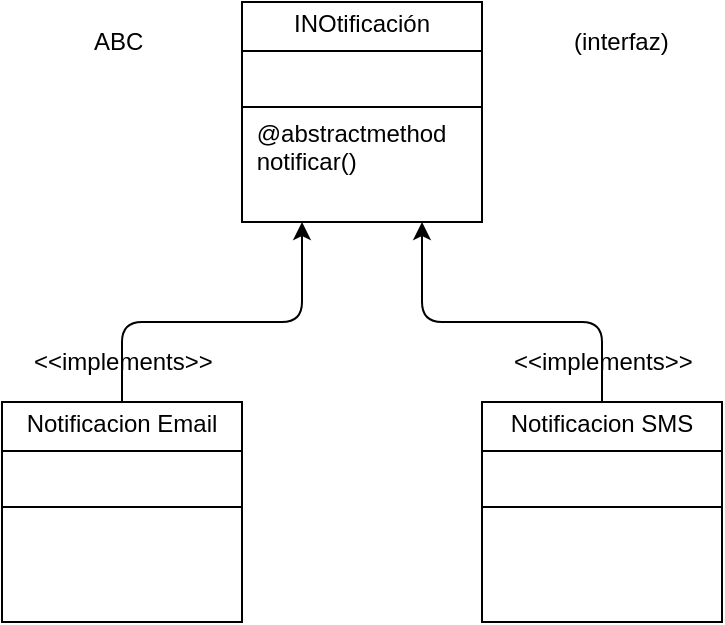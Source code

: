 <mxfile>
    <diagram id="fpqA6llO4qLymsq8tMfH" name="Ejercicio1">
        <mxGraphModel dx="1072" dy="505" grid="1" gridSize="10" guides="1" tooltips="1" connect="1" arrows="1" fold="1" page="1" pageScale="1" pageWidth="827" pageHeight="1169" math="0" shadow="0">
            <root>
                <mxCell id="0"/>
                <mxCell id="1" parent="0"/>
                <mxCell id="6" value="ABC" style="text;strokeColor=none;fillColor=none;align=left;verticalAlign=middle;spacingLeft=4;spacingRight=4;overflow=hidden;points=[[0,0.5],[1,0.5]];portConstraint=eastwest;rotatable=0;whiteSpace=wrap;html=1;" parent="1" vertex="1">
                    <mxGeometry x="40" y="120" width="40" height="40" as="geometry"/>
                </mxCell>
                <mxCell id="22x727OfWAUyPtoVfNh2-6" value="(interfaz)" style="text;strokeColor=none;fillColor=none;align=left;verticalAlign=middle;spacingLeft=4;spacingRight=4;overflow=hidden;points=[[0,0.5],[1,0.5]];portConstraint=eastwest;rotatable=0;whiteSpace=wrap;html=1;" parent="1" vertex="1">
                    <mxGeometry x="280" y="120" width="80" height="40" as="geometry"/>
                </mxCell>
                <mxCell id="22x727OfWAUyPtoVfNh2-8" value="&lt;p style=&quot;margin:0px;margin-top:4px;text-align:center;&quot;&gt;INOtificación&lt;/p&gt;&lt;hr size=&quot;1&quot; style=&quot;border-style:solid;&quot;&gt;&lt;p style=&quot;margin:0px;margin-left:4px;&quot;&gt;&lt;br&gt;&lt;/p&gt;&lt;hr size=&quot;1&quot; style=&quot;border-style:solid;&quot;&gt;&lt;p style=&quot;margin:0px;margin-left:4px;&quot;&gt;&amp;nbsp;@abstractmethod&lt;/p&gt;&lt;p style=&quot;margin:0px;margin-left:4px;&quot;&gt;&amp;nbsp;notificar()&lt;/p&gt;" style="verticalAlign=top;align=left;overflow=fill;html=1;whiteSpace=wrap;" parent="1" vertex="1">
                    <mxGeometry x="120" y="120" width="120" height="110" as="geometry"/>
                </mxCell>
                <mxCell id="22x727OfWAUyPtoVfNh2-16" style="edgeStyle=none;html=1;entryX=0.25;entryY=1;entryDx=0;entryDy=0;" parent="1" source="22x727OfWAUyPtoVfNh2-9" target="22x727OfWAUyPtoVfNh2-8" edge="1">
                    <mxGeometry relative="1" as="geometry">
                        <Array as="points">
                            <mxPoint x="60" y="280"/>
                            <mxPoint x="150" y="280"/>
                        </Array>
                    </mxGeometry>
                </mxCell>
                <mxCell id="22x727OfWAUyPtoVfNh2-9" value="&lt;p style=&quot;margin:0px;margin-top:4px;text-align:center;&quot;&gt;Notificacion Email&lt;/p&gt;&lt;hr size=&quot;1&quot; style=&quot;border-style:solid;&quot;&gt;&lt;p style=&quot;margin:0px;margin-left:4px;&quot;&gt;&lt;br&gt;&lt;/p&gt;&lt;hr size=&quot;1&quot; style=&quot;border-style:solid;&quot;&gt;&lt;p style=&quot;margin:0px;margin-left:4px;&quot;&gt;&amp;nbsp;&lt;/p&gt;" style="verticalAlign=top;align=left;overflow=fill;html=1;whiteSpace=wrap;" parent="1" vertex="1">
                    <mxGeometry y="320" width="120" height="110" as="geometry"/>
                </mxCell>
                <mxCell id="22x727OfWAUyPtoVfNh2-17" style="edgeStyle=none;html=1;entryX=0.75;entryY=1;entryDx=0;entryDy=0;" parent="1" source="22x727OfWAUyPtoVfNh2-10" target="22x727OfWAUyPtoVfNh2-8" edge="1">
                    <mxGeometry relative="1" as="geometry">
                        <Array as="points">
                            <mxPoint x="300" y="280"/>
                            <mxPoint x="210" y="280"/>
                        </Array>
                    </mxGeometry>
                </mxCell>
                <mxCell id="22x727OfWAUyPtoVfNh2-10" value="&lt;p style=&quot;margin:0px;margin-top:4px;text-align:center;&quot;&gt;Notificacion SMS&lt;/p&gt;&lt;hr size=&quot;1&quot; style=&quot;border-style:solid;&quot;&gt;&lt;p style=&quot;margin:0px;margin-left:4px;&quot;&gt;&lt;br&gt;&lt;/p&gt;&lt;hr size=&quot;1&quot; style=&quot;border-style:solid;&quot;&gt;&lt;p style=&quot;margin:0px;margin-left:4px;&quot;&gt;&amp;nbsp;&lt;/p&gt;" style="verticalAlign=top;align=left;overflow=fill;html=1;whiteSpace=wrap;" parent="1" vertex="1">
                    <mxGeometry x="240" y="320" width="120" height="110" as="geometry"/>
                </mxCell>
                <mxCell id="22x727OfWAUyPtoVfNh2-13" value="&amp;lt;&amp;lt;implements&amp;gt;&amp;gt;" style="text;strokeColor=none;fillColor=none;align=left;verticalAlign=middle;spacingLeft=4;spacingRight=4;overflow=hidden;points=[[0,0.5],[1,0.5]];portConstraint=eastwest;rotatable=0;whiteSpace=wrap;html=1;" parent="1" vertex="1">
                    <mxGeometry x="10" y="280" width="100" height="40" as="geometry"/>
                </mxCell>
                <mxCell id="22x727OfWAUyPtoVfNh2-15" value="&amp;lt;&amp;lt;implements&amp;gt;&amp;gt;" style="text;strokeColor=none;fillColor=none;align=left;verticalAlign=middle;spacingLeft=4;spacingRight=4;overflow=hidden;points=[[0,0.5],[1,0.5]];portConstraint=eastwest;rotatable=0;whiteSpace=wrap;html=1;" parent="1" vertex="1">
                    <mxGeometry x="250" y="280" width="100" height="40" as="geometry"/>
                </mxCell>
            </root>
        </mxGraphModel>
    </diagram>
    <diagram id="Qu2CVfNBDHL3wt6DmfCY" name="Ejercicio2">
        <mxGraphModel dx="1072" dy="505" grid="1" gridSize="10" guides="1" tooltips="1" connect="1" arrows="1" fold="1" page="1" pageScale="1" pageWidth="827" pageHeight="1169" math="0" shadow="0">
            <root>
                <mxCell id="0"/>
                <mxCell id="1" parent="0"/>
                <mxCell id="0FoWOgzBzUZjJKDCr_Bq-1" value="ABC" style="text;strokeColor=none;fillColor=none;align=left;verticalAlign=middle;spacingLeft=4;spacingRight=4;overflow=hidden;points=[[0,0.5],[1,0.5]];portConstraint=eastwest;rotatable=0;whiteSpace=wrap;html=1;" parent="1" vertex="1">
                    <mxGeometry x="40" y="120" width="40" height="40" as="geometry"/>
                </mxCell>
                <mxCell id="0FoWOgzBzUZjJKDCr_Bq-3" value="&lt;p style=&quot;margin:0px;margin-top:4px;text-align:center;&quot;&gt;Empleado&lt;/p&gt;&lt;hr size=&quot;1&quot; style=&quot;border-style:solid;&quot;&gt;&lt;p style=&quot;margin:0px;margin-left:4px;&quot;&gt;&lt;br&gt;&lt;/p&gt;&lt;hr size=&quot;1&quot; style=&quot;border-style:solid;&quot;&gt;&lt;p style=&quot;margin:0px;margin-left:4px;&quot;&gt;&amp;nbsp;&lt;/p&gt;" style="verticalAlign=top;align=left;overflow=fill;html=1;whiteSpace=wrap;" parent="1" vertex="1">
                    <mxGeometry x="240" y="120" width="120" height="110" as="geometry"/>
                </mxCell>
                <mxCell id="0FoWOgzBzUZjJKDCr_Bq-4" style="edgeStyle=none;html=1;entryX=0.25;entryY=1;entryDx=0;entryDy=0;" parent="1" source="0FoWOgzBzUZjJKDCr_Bq-5" target="0FoWOgzBzUZjJKDCr_Bq-3" edge="1">
                    <mxGeometry relative="1" as="geometry">
                        <Array as="points">
                            <mxPoint x="60" y="280"/>
                            <mxPoint x="150" y="280"/>
                            <mxPoint x="270" y="280"/>
                        </Array>
                    </mxGeometry>
                </mxCell>
                <mxCell id="0FoWOgzBzUZjJKDCr_Bq-5" value="&lt;p style=&quot;margin:0px;margin-top:4px;text-align:center;&quot;&gt;tiempoCompleto&lt;/p&gt;&lt;hr size=&quot;1&quot; style=&quot;border-style:solid;&quot;&gt;&lt;p style=&quot;margin:0px;margin-left:4px;&quot;&gt;&lt;br&gt;&lt;/p&gt;&lt;hr size=&quot;1&quot; style=&quot;border-style:solid;&quot;&gt;&lt;p style=&quot;margin:0px;margin-left:4px;&quot;&gt;&amp;nbsp;&lt;/p&gt;" style="verticalAlign=top;align=left;overflow=fill;html=1;whiteSpace=wrap;" parent="1" vertex="1">
                    <mxGeometry y="320" width="120" height="110" as="geometry"/>
                </mxCell>
                <mxCell id="0FoWOgzBzUZjJKDCr_Bq-6" style="edgeStyle=none;html=1;entryX=0.5;entryY=1;entryDx=0;entryDy=0;" parent="1" source="0FoWOgzBzUZjJKDCr_Bq-7" target="0FoWOgzBzUZjJKDCr_Bq-3" edge="1">
                    <mxGeometry relative="1" as="geometry">
                        <Array as="points">
                            <mxPoint x="300" y="280"/>
                            <mxPoint x="300" y="290"/>
                        </Array>
                    </mxGeometry>
                </mxCell>
                <mxCell id="0FoWOgzBzUZjJKDCr_Bq-7" value="&lt;p style=&quot;margin:0px;margin-top:4px;text-align:center;&quot;&gt;Medio Tiempo&lt;/p&gt;&lt;hr size=&quot;1&quot; style=&quot;border-style:solid;&quot;&gt;&lt;p style=&quot;margin:0px;margin-left:4px;&quot;&gt;&lt;br&gt;&lt;/p&gt;&lt;hr size=&quot;1&quot; style=&quot;border-style:solid;&quot;&gt;&lt;p style=&quot;margin:0px;margin-left:4px;&quot;&gt;&amp;nbsp;&lt;/p&gt;" style="verticalAlign=top;align=left;overflow=fill;html=1;whiteSpace=wrap;" parent="1" vertex="1">
                    <mxGeometry x="240" y="320" width="120" height="110" as="geometry"/>
                </mxCell>
                <mxCell id="0FoWOgzBzUZjJKDCr_Bq-8" value="&amp;lt;&amp;lt;extends&amp;gt;&amp;gt;" style="text;strokeColor=none;fillColor=none;align=left;verticalAlign=middle;spacingLeft=4;spacingRight=4;overflow=hidden;points=[[0,0.5],[1,0.5]];portConstraint=eastwest;rotatable=0;whiteSpace=wrap;html=1;" parent="1" vertex="1">
                    <mxGeometry y="240" width="100" height="40" as="geometry"/>
                </mxCell>
                <mxCell id="0FoWOgzBzUZjJKDCr_Bq-11" style="edgeStyle=none;html=1;entryX=0.75;entryY=1;entryDx=0;entryDy=0;" parent="1" source="0FoWOgzBzUZjJKDCr_Bq-10" target="0FoWOgzBzUZjJKDCr_Bq-3" edge="1">
                    <mxGeometry relative="1" as="geometry">
                        <Array as="points">
                            <mxPoint x="540" y="280"/>
                            <mxPoint x="330" y="280"/>
                        </Array>
                    </mxGeometry>
                </mxCell>
                <mxCell id="0FoWOgzBzUZjJKDCr_Bq-10" value="&lt;p style=&quot;margin:0px;margin-top:4px;text-align:center;&quot;&gt;prestacionServicios&lt;/p&gt;&lt;hr size=&quot;1&quot; style=&quot;border-style:solid;&quot;&gt;&lt;p style=&quot;margin:0px;margin-left:4px;&quot;&gt;&lt;br&gt;&lt;/p&gt;&lt;hr size=&quot;1&quot; style=&quot;border-style:solid;&quot;&gt;&lt;p style=&quot;margin:0px;margin-left:4px;&quot;&gt;&amp;nbsp;&lt;/p&gt;" style="verticalAlign=top;align=left;overflow=fill;html=1;whiteSpace=wrap;" parent="1" vertex="1">
                    <mxGeometry x="480" y="320" width="120" height="110" as="geometry"/>
                </mxCell>
            </root>
        </mxGraphModel>
    </diagram>
</mxfile>
